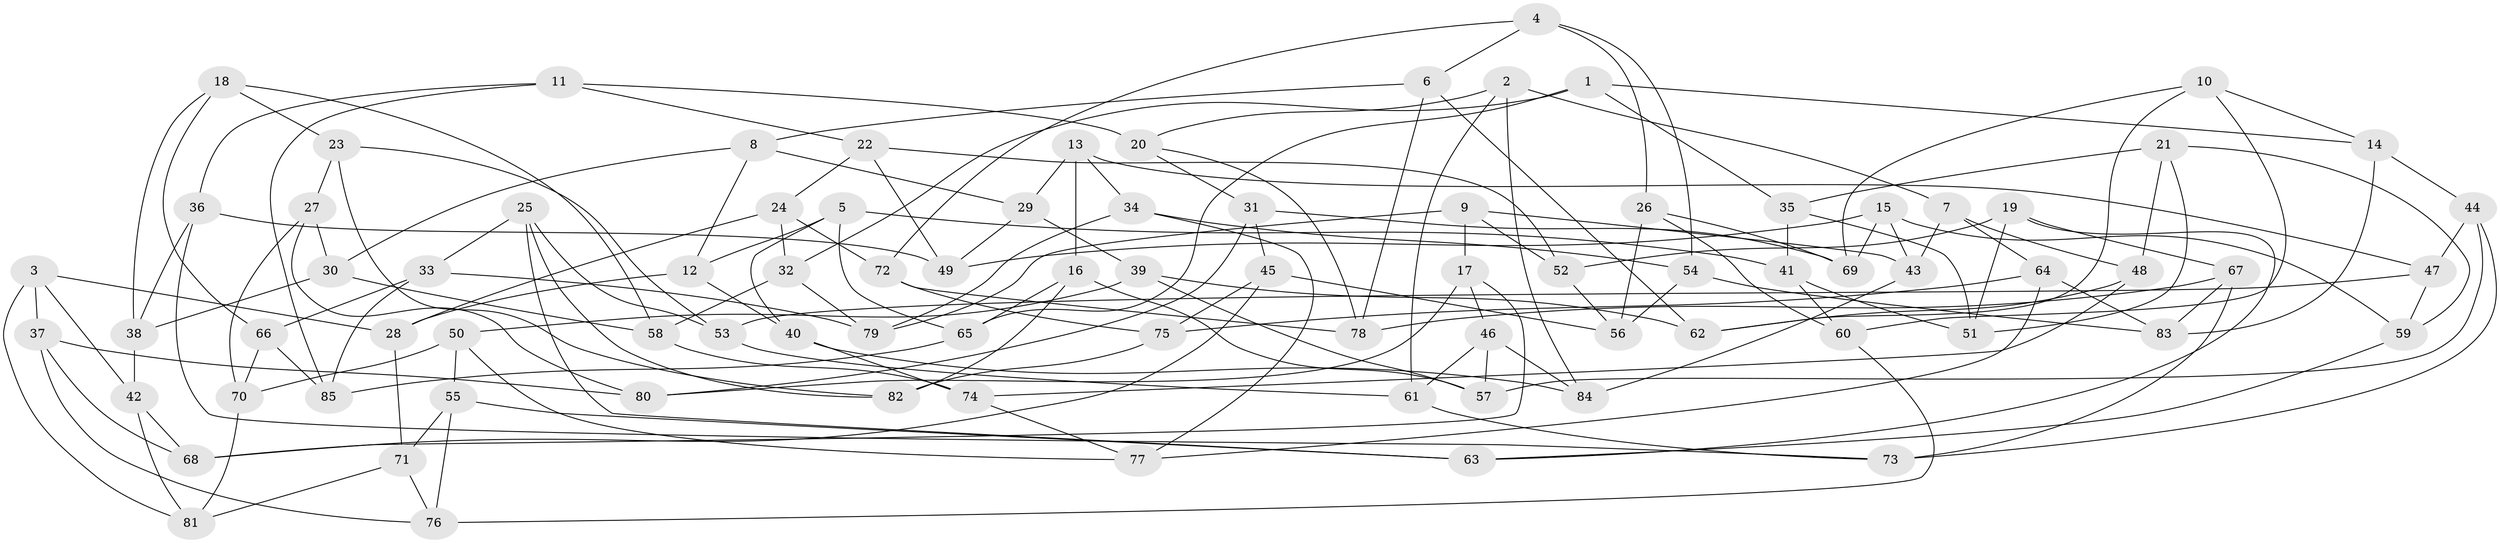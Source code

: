 // coarse degree distribution, {6: 0.5471698113207547, 4: 0.33962264150943394, 3: 0.05660377358490566, 5: 0.05660377358490566}
// Generated by graph-tools (version 1.1) at 2025/52/02/27/25 19:52:35]
// undirected, 85 vertices, 170 edges
graph export_dot {
graph [start="1"]
  node [color=gray90,style=filled];
  1;
  2;
  3;
  4;
  5;
  6;
  7;
  8;
  9;
  10;
  11;
  12;
  13;
  14;
  15;
  16;
  17;
  18;
  19;
  20;
  21;
  22;
  23;
  24;
  25;
  26;
  27;
  28;
  29;
  30;
  31;
  32;
  33;
  34;
  35;
  36;
  37;
  38;
  39;
  40;
  41;
  42;
  43;
  44;
  45;
  46;
  47;
  48;
  49;
  50;
  51;
  52;
  53;
  54;
  55;
  56;
  57;
  58;
  59;
  60;
  61;
  62;
  63;
  64;
  65;
  66;
  67;
  68;
  69;
  70;
  71;
  72;
  73;
  74;
  75;
  76;
  77;
  78;
  79;
  80;
  81;
  82;
  83;
  84;
  85;
  1 -- 35;
  1 -- 65;
  1 -- 32;
  1 -- 14;
  2 -- 20;
  2 -- 84;
  2 -- 61;
  2 -- 7;
  3 -- 28;
  3 -- 81;
  3 -- 37;
  3 -- 42;
  4 -- 72;
  4 -- 6;
  4 -- 54;
  4 -- 26;
  5 -- 12;
  5 -- 40;
  5 -- 65;
  5 -- 41;
  6 -- 62;
  6 -- 78;
  6 -- 8;
  7 -- 48;
  7 -- 43;
  7 -- 64;
  8 -- 30;
  8 -- 29;
  8 -- 12;
  9 -- 43;
  9 -- 79;
  9 -- 17;
  9 -- 52;
  10 -- 62;
  10 -- 14;
  10 -- 60;
  10 -- 69;
  11 -- 36;
  11 -- 85;
  11 -- 22;
  11 -- 20;
  12 -- 40;
  12 -- 28;
  13 -- 16;
  13 -- 34;
  13 -- 47;
  13 -- 29;
  14 -- 83;
  14 -- 44;
  15 -- 69;
  15 -- 43;
  15 -- 59;
  15 -- 49;
  16 -- 65;
  16 -- 57;
  16 -- 82;
  17 -- 80;
  17 -- 46;
  17 -- 68;
  18 -- 66;
  18 -- 58;
  18 -- 38;
  18 -- 23;
  19 -- 52;
  19 -- 51;
  19 -- 63;
  19 -- 67;
  20 -- 78;
  20 -- 31;
  21 -- 35;
  21 -- 59;
  21 -- 48;
  21 -- 51;
  22 -- 52;
  22 -- 49;
  22 -- 24;
  23 -- 53;
  23 -- 27;
  23 -- 82;
  24 -- 32;
  24 -- 28;
  24 -- 72;
  25 -- 82;
  25 -- 33;
  25 -- 53;
  25 -- 63;
  26 -- 56;
  26 -- 60;
  26 -- 69;
  27 -- 30;
  27 -- 80;
  27 -- 70;
  28 -- 71;
  29 -- 49;
  29 -- 39;
  30 -- 58;
  30 -- 38;
  31 -- 45;
  31 -- 69;
  31 -- 80;
  32 -- 79;
  32 -- 58;
  33 -- 85;
  33 -- 79;
  33 -- 66;
  34 -- 54;
  34 -- 77;
  34 -- 79;
  35 -- 51;
  35 -- 41;
  36 -- 38;
  36 -- 49;
  36 -- 73;
  37 -- 68;
  37 -- 76;
  37 -- 80;
  38 -- 42;
  39 -- 57;
  39 -- 62;
  39 -- 50;
  40 -- 74;
  40 -- 84;
  41 -- 60;
  41 -- 51;
  42 -- 81;
  42 -- 68;
  43 -- 84;
  44 -- 73;
  44 -- 57;
  44 -- 47;
  45 -- 56;
  45 -- 75;
  45 -- 68;
  46 -- 84;
  46 -- 57;
  46 -- 61;
  47 -- 59;
  47 -- 53;
  48 -- 62;
  48 -- 74;
  50 -- 70;
  50 -- 55;
  50 -- 77;
  52 -- 56;
  53 -- 61;
  54 -- 83;
  54 -- 56;
  55 -- 63;
  55 -- 71;
  55 -- 76;
  58 -- 74;
  59 -- 63;
  60 -- 76;
  61 -- 73;
  64 -- 83;
  64 -- 77;
  64 -- 75;
  65 -- 85;
  66 -- 85;
  66 -- 70;
  67 -- 73;
  67 -- 83;
  67 -- 78;
  70 -- 81;
  71 -- 81;
  71 -- 76;
  72 -- 75;
  72 -- 78;
  74 -- 77;
  75 -- 82;
}
